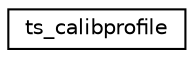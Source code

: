 digraph "Graphical Class Hierarchy"
{
  edge [fontname="Helvetica",fontsize="10",labelfontname="Helvetica",labelfontsize="10"];
  node [fontname="Helvetica",fontsize="10",shape=record];
  rankdir="LR";
  Node1 [label="ts_calibprofile",height=0.2,width=0.4,color="black", fillcolor="white", style="filled",URL="$structts__calibprofile.html",tooltip="Calibration parameters and accuracy of calibration structure - calibprofile. "];
}
